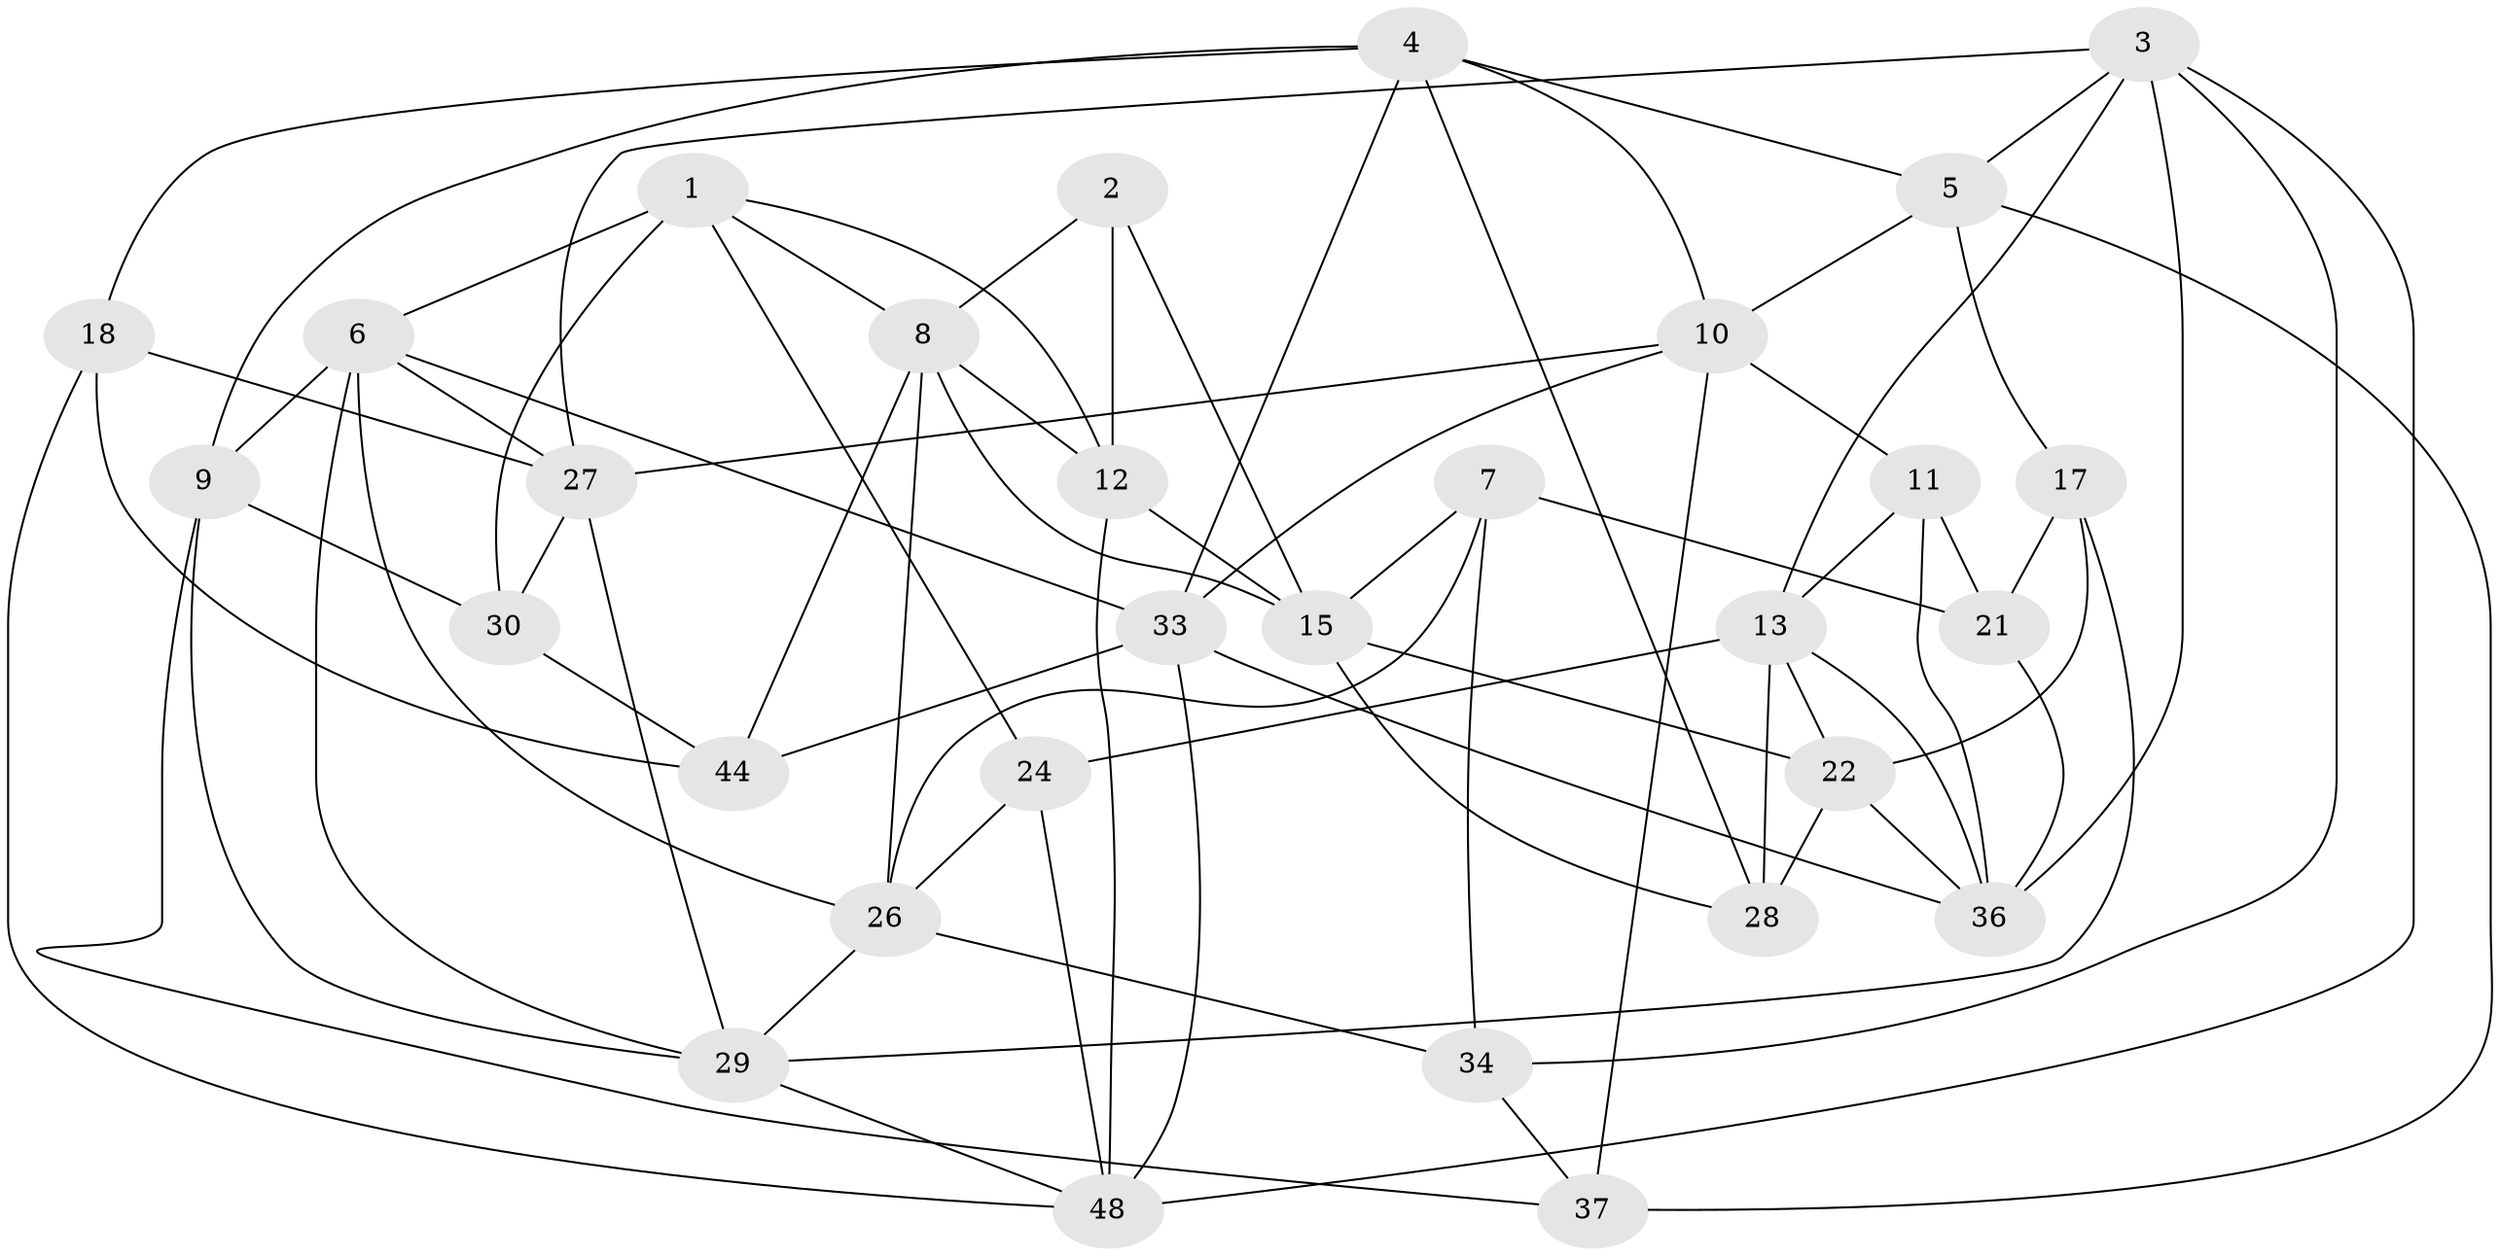 // Generated by graph-tools (version 1.1) at 2025/52/02/27/25 19:52:33]
// undirected, 30 vertices, 75 edges
graph export_dot {
graph [start="1"]
  node [color=gray90,style=filled];
  1 [super="+14"];
  2;
  3 [super="+25"];
  4 [super="+31"];
  5 [super="+35"];
  6 [super="+50"];
  7;
  8 [super="+42"];
  9 [super="+19"];
  10 [super="+45"];
  11;
  12 [super="+40"];
  13 [super="+20"];
  15 [super="+16"];
  17 [super="+38"];
  18;
  21;
  22 [super="+23"];
  24;
  26 [super="+41"];
  27 [super="+47"];
  28;
  29 [super="+32"];
  30 [super="+39"];
  33 [super="+46"];
  34;
  36 [super="+43"];
  37;
  44;
  48 [super="+49"];
  1 -- 24;
  1 -- 30 [weight=2];
  1 -- 8;
  1 -- 6;
  1 -- 12;
  2 -- 12 [weight=2];
  2 -- 15;
  2 -- 8;
  3 -- 34;
  3 -- 27;
  3 -- 5;
  3 -- 48;
  3 -- 36;
  3 -- 13;
  4 -- 28;
  4 -- 10;
  4 -- 9;
  4 -- 33;
  4 -- 18;
  4 -- 5;
  5 -- 37;
  5 -- 17 [weight=2];
  5 -- 10;
  6 -- 9;
  6 -- 27;
  6 -- 26;
  6 -- 33;
  6 -- 29;
  7 -- 26;
  7 -- 15;
  7 -- 21;
  7 -- 34;
  8 -- 12;
  8 -- 15;
  8 -- 26;
  8 -- 44;
  9 -- 29;
  9 -- 30 [weight=2];
  9 -- 37;
  10 -- 37;
  10 -- 33;
  10 -- 11;
  10 -- 27;
  11 -- 13;
  11 -- 21;
  11 -- 36;
  12 -- 15;
  12 -- 48;
  13 -- 24;
  13 -- 36;
  13 -- 28;
  13 -- 22;
  15 -- 22;
  15 -- 28;
  17 -- 22 [weight=2];
  17 -- 21;
  17 -- 29;
  18 -- 44;
  18 -- 27;
  18 -- 48;
  21 -- 36;
  22 -- 36;
  22 -- 28;
  24 -- 26;
  24 -- 48;
  26 -- 34;
  26 -- 29;
  27 -- 30;
  27 -- 29;
  29 -- 48;
  30 -- 44;
  33 -- 48;
  33 -- 44;
  33 -- 36;
  34 -- 37;
}
